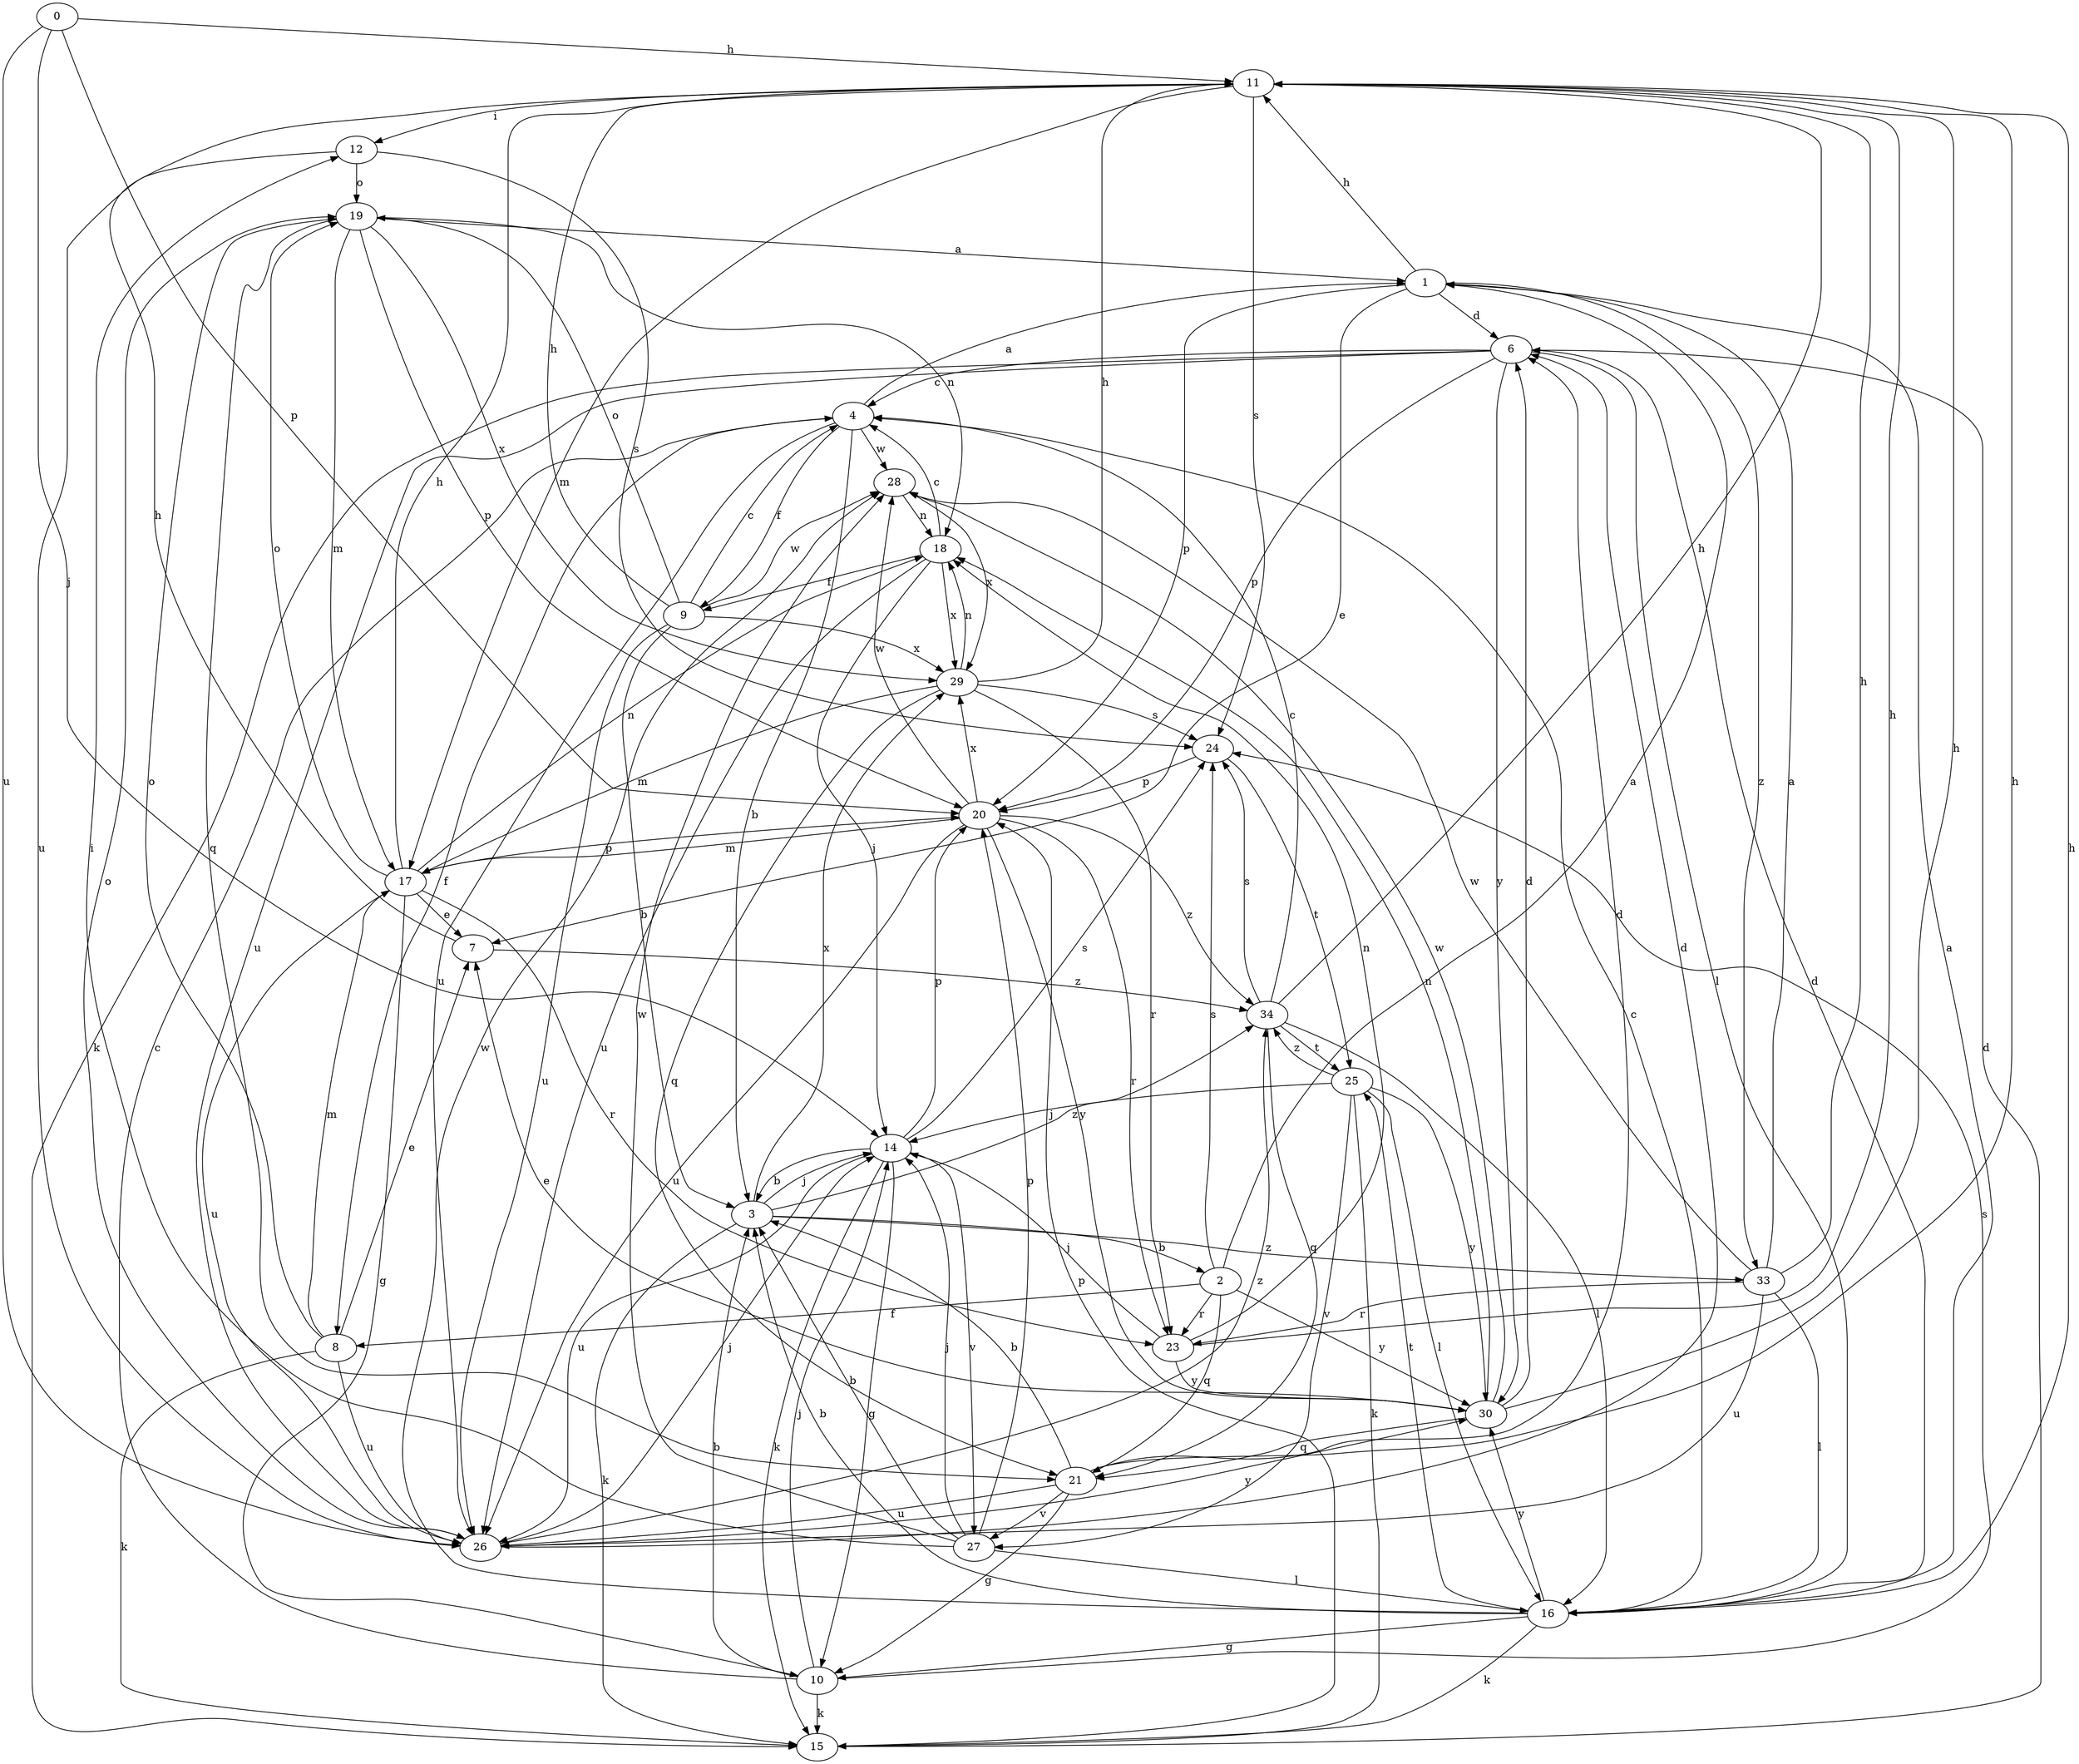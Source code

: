 strict digraph  {
0;
1;
2;
3;
4;
6;
7;
8;
9;
10;
11;
12;
14;
15;
16;
17;
18;
19;
20;
21;
23;
24;
25;
26;
27;
28;
29;
30;
33;
34;
0 -> 11  [label=h];
0 -> 14  [label=j];
0 -> 20  [label=p];
0 -> 26  [label=u];
1 -> 6  [label=d];
1 -> 7  [label=e];
1 -> 11  [label=h];
1 -> 20  [label=p];
1 -> 33  [label=z];
2 -> 1  [label=a];
2 -> 8  [label=f];
2 -> 21  [label=q];
2 -> 23  [label=r];
2 -> 24  [label=s];
2 -> 30  [label=y];
3 -> 2  [label=b];
3 -> 14  [label=j];
3 -> 15  [label=k];
3 -> 29  [label=x];
3 -> 33  [label=z];
3 -> 34  [label=z];
4 -> 1  [label=a];
4 -> 3  [label=b];
4 -> 8  [label=f];
4 -> 9  [label=f];
4 -> 26  [label=u];
4 -> 28  [label=w];
6 -> 4  [label=c];
6 -> 15  [label=k];
6 -> 16  [label=l];
6 -> 20  [label=p];
6 -> 26  [label=u];
6 -> 30  [label=y];
7 -> 11  [label=h];
7 -> 34  [label=z];
8 -> 7  [label=e];
8 -> 15  [label=k];
8 -> 17  [label=m];
8 -> 19  [label=o];
8 -> 26  [label=u];
9 -> 3  [label=b];
9 -> 4  [label=c];
9 -> 11  [label=h];
9 -> 19  [label=o];
9 -> 26  [label=u];
9 -> 28  [label=w];
9 -> 29  [label=x];
10 -> 3  [label=b];
10 -> 4  [label=c];
10 -> 14  [label=j];
10 -> 15  [label=k];
10 -> 24  [label=s];
11 -> 12  [label=i];
11 -> 17  [label=m];
11 -> 24  [label=s];
12 -> 19  [label=o];
12 -> 24  [label=s];
12 -> 26  [label=u];
14 -> 3  [label=b];
14 -> 10  [label=g];
14 -> 15  [label=k];
14 -> 20  [label=p];
14 -> 24  [label=s];
14 -> 26  [label=u];
14 -> 27  [label=v];
15 -> 6  [label=d];
15 -> 20  [label=p];
16 -> 1  [label=a];
16 -> 3  [label=b];
16 -> 4  [label=c];
16 -> 6  [label=d];
16 -> 10  [label=g];
16 -> 11  [label=h];
16 -> 15  [label=k];
16 -> 25  [label=t];
16 -> 28  [label=w];
16 -> 30  [label=y];
17 -> 7  [label=e];
17 -> 10  [label=g];
17 -> 11  [label=h];
17 -> 18  [label=n];
17 -> 19  [label=o];
17 -> 20  [label=p];
17 -> 23  [label=r];
17 -> 26  [label=u];
18 -> 4  [label=c];
18 -> 9  [label=f];
18 -> 14  [label=j];
18 -> 26  [label=u];
18 -> 29  [label=x];
19 -> 1  [label=a];
19 -> 17  [label=m];
19 -> 18  [label=n];
19 -> 20  [label=p];
19 -> 21  [label=q];
19 -> 29  [label=x];
20 -> 17  [label=m];
20 -> 23  [label=r];
20 -> 26  [label=u];
20 -> 28  [label=w];
20 -> 29  [label=x];
20 -> 30  [label=y];
20 -> 34  [label=z];
21 -> 3  [label=b];
21 -> 6  [label=d];
21 -> 10  [label=g];
21 -> 11  [label=h];
21 -> 26  [label=u];
21 -> 27  [label=v];
23 -> 11  [label=h];
23 -> 14  [label=j];
23 -> 18  [label=n];
23 -> 30  [label=y];
24 -> 20  [label=p];
24 -> 25  [label=t];
25 -> 14  [label=j];
25 -> 15  [label=k];
25 -> 16  [label=l];
25 -> 27  [label=v];
25 -> 30  [label=y];
25 -> 34  [label=z];
26 -> 6  [label=d];
26 -> 14  [label=j];
26 -> 19  [label=o];
26 -> 30  [label=y];
26 -> 34  [label=z];
27 -> 3  [label=b];
27 -> 12  [label=i];
27 -> 14  [label=j];
27 -> 16  [label=l];
27 -> 20  [label=p];
27 -> 28  [label=w];
28 -> 18  [label=n];
28 -> 29  [label=x];
29 -> 11  [label=h];
29 -> 17  [label=m];
29 -> 18  [label=n];
29 -> 21  [label=q];
29 -> 23  [label=r];
29 -> 24  [label=s];
30 -> 6  [label=d];
30 -> 7  [label=e];
30 -> 11  [label=h];
30 -> 18  [label=n];
30 -> 21  [label=q];
30 -> 28  [label=w];
33 -> 1  [label=a];
33 -> 11  [label=h];
33 -> 16  [label=l];
33 -> 23  [label=r];
33 -> 26  [label=u];
33 -> 28  [label=w];
34 -> 4  [label=c];
34 -> 11  [label=h];
34 -> 16  [label=l];
34 -> 21  [label=q];
34 -> 24  [label=s];
34 -> 25  [label=t];
}
